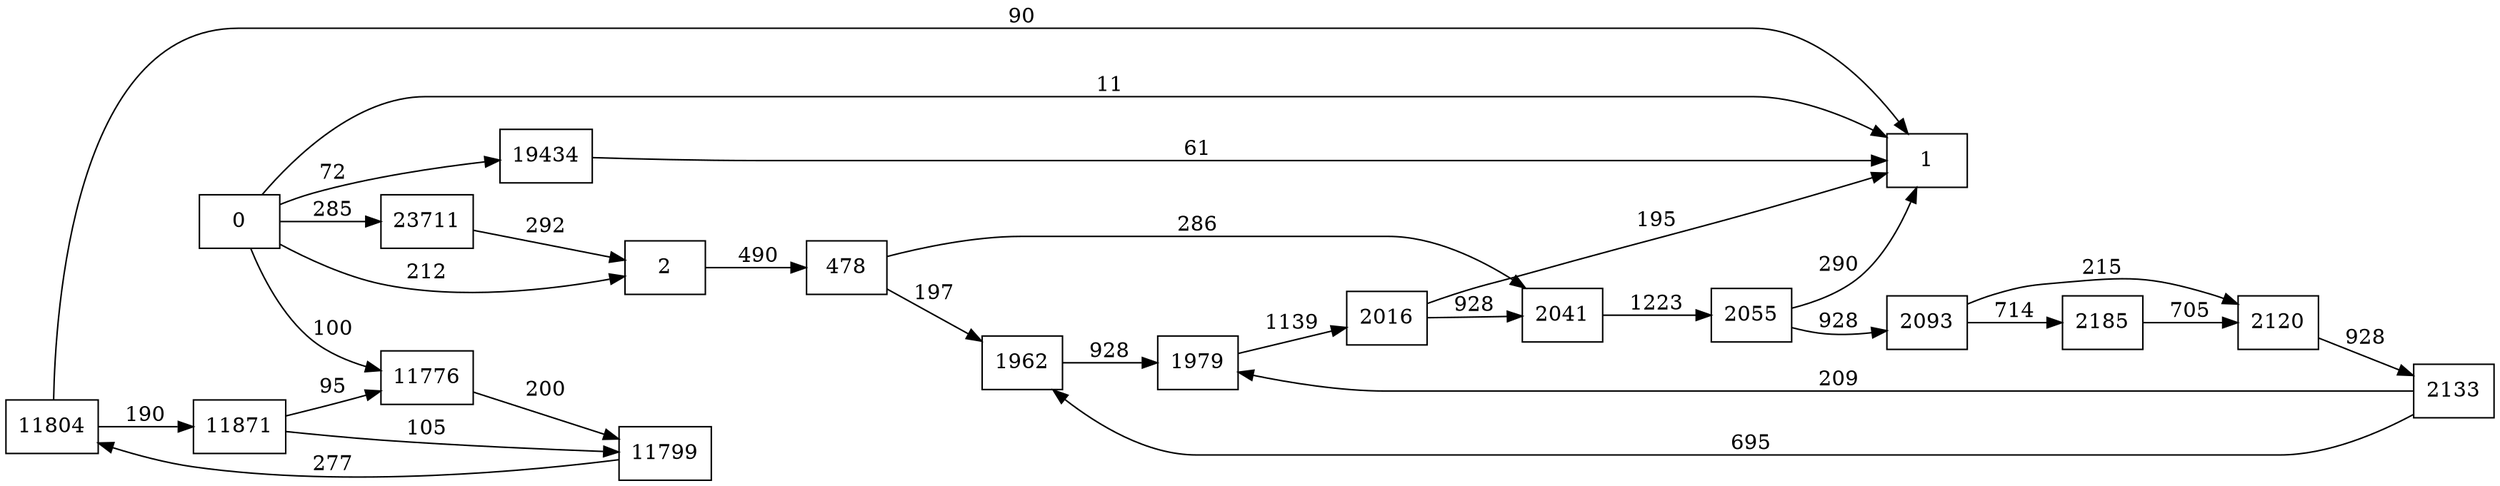 digraph {
	graph [rankdir=LR]
	node [shape=rectangle]
	2 -> 478 [label=490]
	478 -> 1962 [label=197]
	478 -> 2041 [label=286]
	1962 -> 1979 [label=928]
	1979 -> 2016 [label=1139]
	2016 -> 2041 [label=928]
	2016 -> 1 [label=195]
	2041 -> 2055 [label=1223]
	2055 -> 1 [label=290]
	2055 -> 2093 [label=928]
	2093 -> 2120 [label=215]
	2093 -> 2185 [label=714]
	2120 -> 2133 [label=928]
	2133 -> 1979 [label=209]
	2133 -> 1962 [label=695]
	2185 -> 2120 [label=705]
	11776 -> 11799 [label=200]
	11799 -> 11804 [label=277]
	11804 -> 11871 [label=190]
	11804 -> 1 [label=90]
	11871 -> 11776 [label=95]
	11871 -> 11799 [label=105]
	19434 -> 1 [label=61]
	23711 -> 2 [label=292]
	0 -> 2 [label=212]
	0 -> 1 [label=11]
	0 -> 11776 [label=100]
	0 -> 19434 [label=72]
	0 -> 23711 [label=285]
}
